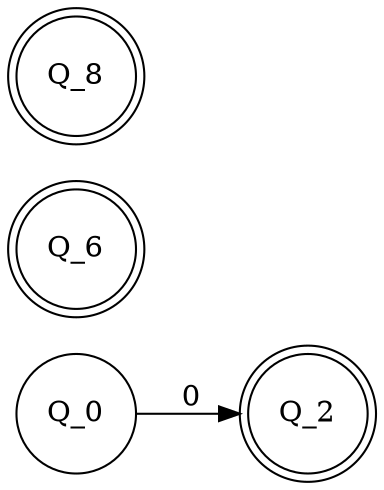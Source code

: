 digraph finite_state_machine {
	rankdir=LR;
	size="8,5"
	node [shape = doublecircle]; Q_2, Q_6, Q_8;
	node [shape = circle];
	Q_0 -> Q_2 [label="0"];
	
}
